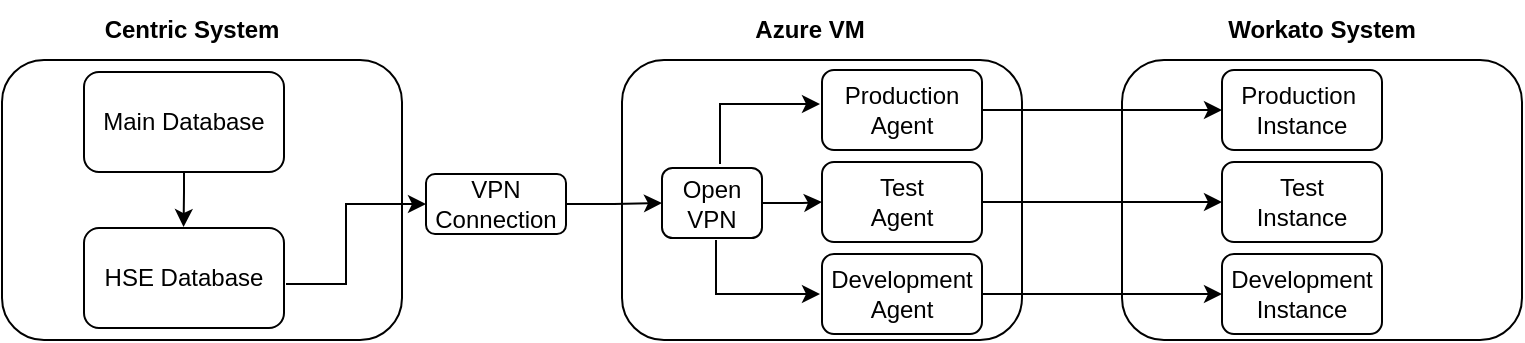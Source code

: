<mxfile version="28.2.0">
  <diagram name="Page-1" id="jIP4dOiP6p94lRPrlZd7">
    <mxGraphModel dx="1048" dy="601" grid="1" gridSize="10" guides="1" tooltips="1" connect="1" arrows="1" fold="1" page="1" pageScale="1" pageWidth="827" pageHeight="1169" math="0" shadow="0">
      <root>
        <mxCell id="0" />
        <mxCell id="1" parent="0" />
        <mxCell id="5bTmeMOrhkgi-TwzCqEz-2" value="" style="rounded=1;whiteSpace=wrap;html=1;" parent="1" vertex="1">
          <mxGeometry x="350" y="120" width="200" height="140" as="geometry" />
        </mxCell>
        <mxCell id="5bTmeMOrhkgi-TwzCqEz-4" value="" style="rounded=1;whiteSpace=wrap;html=1;" parent="1" vertex="1">
          <mxGeometry x="40" y="120" width="200" height="140" as="geometry" />
        </mxCell>
        <mxCell id="5bTmeMOrhkgi-TwzCqEz-5" value="" style="rounded=1;whiteSpace=wrap;html=1;" parent="1" vertex="1">
          <mxGeometry x="600" y="120" width="200" height="140" as="geometry" />
        </mxCell>
        <mxCell id="5bTmeMOrhkgi-TwzCqEz-7" value="HSE Database" style="rounded=1;whiteSpace=wrap;html=1;" parent="1" vertex="1">
          <mxGeometry x="81" y="204" width="100" height="50" as="geometry" />
        </mxCell>
        <mxCell id="5bTmeMOrhkgi-TwzCqEz-8" value="Centric System" style="text;html=1;align=center;verticalAlign=middle;whiteSpace=wrap;rounded=0;fontStyle=1" parent="1" vertex="1">
          <mxGeometry x="90" y="90" width="90" height="30" as="geometry" />
        </mxCell>
        <mxCell id="oj958DxtZ-gsKBMir-k6-1" value="" style="edgeStyle=orthogonalEdgeStyle;rounded=0;orthogonalLoop=1;jettySize=auto;html=1;" edge="1" parent="1" source="5bTmeMOrhkgi-TwzCqEz-9" target="5bTmeMOrhkgi-TwzCqEz-12">
          <mxGeometry relative="1" as="geometry" />
        </mxCell>
        <mxCell id="5bTmeMOrhkgi-TwzCqEz-9" value="Open&lt;br&gt;VPN" style="rounded=1;whiteSpace=wrap;html=1;" parent="1" vertex="1">
          <mxGeometry x="370" y="174" width="50" height="35" as="geometry" />
        </mxCell>
        <mxCell id="oj958DxtZ-gsKBMir-k6-10" value="" style="edgeStyle=orthogonalEdgeStyle;rounded=0;orthogonalLoop=1;jettySize=auto;html=1;" edge="1" parent="1" source="5bTmeMOrhkgi-TwzCqEz-10" target="5bTmeMOrhkgi-TwzCqEz-9">
          <mxGeometry relative="1" as="geometry" />
        </mxCell>
        <mxCell id="5bTmeMOrhkgi-TwzCqEz-10" value="VPN&lt;br&gt;Connection" style="rounded=1;whiteSpace=wrap;html=1;" parent="1" vertex="1">
          <mxGeometry x="252" y="177" width="70" height="30" as="geometry" />
        </mxCell>
        <mxCell id="oj958DxtZ-gsKBMir-k6-23" style="edgeStyle=orthogonalEdgeStyle;rounded=0;orthogonalLoop=1;jettySize=auto;html=1;" edge="1" parent="1" source="5bTmeMOrhkgi-TwzCqEz-11" target="5bTmeMOrhkgi-TwzCqEz-14">
          <mxGeometry relative="1" as="geometry" />
        </mxCell>
        <mxCell id="5bTmeMOrhkgi-TwzCqEz-11" value="Production&lt;br&gt;Agent" style="rounded=1;whiteSpace=wrap;html=1;" parent="1" vertex="1">
          <mxGeometry x="450" y="125" width="80" height="40" as="geometry" />
        </mxCell>
        <mxCell id="oj958DxtZ-gsKBMir-k6-22" style="edgeStyle=orthogonalEdgeStyle;rounded=0;orthogonalLoop=1;jettySize=auto;html=1;entryX=0;entryY=0.5;entryDx=0;entryDy=0;" edge="1" parent="1" source="5bTmeMOrhkgi-TwzCqEz-12" target="5bTmeMOrhkgi-TwzCqEz-15">
          <mxGeometry relative="1" as="geometry" />
        </mxCell>
        <mxCell id="5bTmeMOrhkgi-TwzCqEz-12" value="Test&lt;br&gt;Agent" style="rounded=1;whiteSpace=wrap;html=1;" parent="1" vertex="1">
          <mxGeometry x="450" y="171" width="80" height="40" as="geometry" />
        </mxCell>
        <mxCell id="5bTmeMOrhkgi-TwzCqEz-19" value="" style="edgeStyle=orthogonalEdgeStyle;rounded=0;orthogonalLoop=1;jettySize=auto;html=1;" parent="1" source="5bTmeMOrhkgi-TwzCqEz-13" target="5bTmeMOrhkgi-TwzCqEz-16" edge="1">
          <mxGeometry relative="1" as="geometry" />
        </mxCell>
        <mxCell id="5bTmeMOrhkgi-TwzCqEz-13" value="Development&lt;br&gt;Agent" style="rounded=1;whiteSpace=wrap;html=1;" parent="1" vertex="1">
          <mxGeometry x="450" y="217" width="80" height="40" as="geometry" />
        </mxCell>
        <mxCell id="5bTmeMOrhkgi-TwzCqEz-14" value="Production&amp;nbsp;&lt;br&gt;Instance" style="rounded=1;whiteSpace=wrap;html=1;" parent="1" vertex="1">
          <mxGeometry x="650" y="125" width="80" height="40" as="geometry" />
        </mxCell>
        <mxCell id="5bTmeMOrhkgi-TwzCqEz-15" value="Test&lt;br&gt;Instance" style="rounded=1;whiteSpace=wrap;html=1;" parent="1" vertex="1">
          <mxGeometry x="650" y="171" width="80" height="40" as="geometry" />
        </mxCell>
        <mxCell id="5bTmeMOrhkgi-TwzCqEz-16" value="Development&lt;br&gt;Instance" style="rounded=1;whiteSpace=wrap;html=1;" parent="1" vertex="1">
          <mxGeometry x="650" y="217" width="80" height="40" as="geometry" />
        </mxCell>
        <mxCell id="5bTmeMOrhkgi-TwzCqEz-6" value="&lt;div&gt;&lt;span style=&quot;background-color: transparent; color: light-dark(rgb(0, 0, 0), rgb(255, 255, 255));&quot;&gt;Main Database&lt;/span&gt;&lt;/div&gt;" style="rounded=1;whiteSpace=wrap;html=1;" parent="1" vertex="1">
          <mxGeometry x="81" y="126" width="100" height="50" as="geometry" />
        </mxCell>
        <mxCell id="oj958DxtZ-gsKBMir-k6-13" value="" style="edgeStyle=orthogonalEdgeStyle;rounded=0;orthogonalLoop=1;jettySize=auto;html=1;" edge="1" parent="1">
          <mxGeometry relative="1" as="geometry">
            <mxPoint x="131" y="176" as="sourcePoint" />
            <mxPoint x="130.78" y="203.5" as="targetPoint" />
            <Array as="points">
              <mxPoint x="131" y="186" />
              <mxPoint x="131" y="186" />
            </Array>
          </mxGeometry>
        </mxCell>
        <mxCell id="oj958DxtZ-gsKBMir-k6-17" value="" style="edgeStyle=orthogonalEdgeStyle;rounded=0;orthogonalLoop=1;jettySize=auto;html=1;" edge="1" parent="1">
          <mxGeometry relative="1" as="geometry">
            <mxPoint x="182" y="232" as="sourcePoint" />
            <mxPoint x="252" y="192" as="targetPoint" />
            <Array as="points">
              <mxPoint x="212" y="232" />
              <mxPoint x="212" y="192" />
            </Array>
          </mxGeometry>
        </mxCell>
        <mxCell id="oj958DxtZ-gsKBMir-k6-18" value="" style="edgeStyle=orthogonalEdgeStyle;rounded=0;orthogonalLoop=1;jettySize=auto;html=1;" edge="1" parent="1">
          <mxGeometry relative="1" as="geometry">
            <mxPoint x="397" y="210" as="sourcePoint" />
            <mxPoint x="449" y="237" as="targetPoint" />
            <Array as="points">
              <mxPoint x="397" y="237" />
            </Array>
          </mxGeometry>
        </mxCell>
        <mxCell id="oj958DxtZ-gsKBMir-k6-20" value="" style="edgeStyle=orthogonalEdgeStyle;rounded=0;orthogonalLoop=1;jettySize=auto;html=1;" edge="1" parent="1">
          <mxGeometry relative="1" as="geometry">
            <mxPoint x="399" y="172" as="sourcePoint" />
            <mxPoint x="449" y="142" as="targetPoint" />
            <Array as="points">
              <mxPoint x="399" y="142" />
              <mxPoint x="399" y="142" />
            </Array>
          </mxGeometry>
        </mxCell>
        <mxCell id="oj958DxtZ-gsKBMir-k6-24" value="Azure VM" style="text;html=1;align=center;verticalAlign=middle;whiteSpace=wrap;rounded=0;fontStyle=1" vertex="1" parent="1">
          <mxGeometry x="414" y="90" width="60" height="30" as="geometry" />
        </mxCell>
        <mxCell id="oj958DxtZ-gsKBMir-k6-25" value="Workato System" style="text;html=1;align=center;verticalAlign=middle;whiteSpace=wrap;rounded=0;fontStyle=1" vertex="1" parent="1">
          <mxGeometry x="645" y="90" width="110" height="30" as="geometry" />
        </mxCell>
      </root>
    </mxGraphModel>
  </diagram>
</mxfile>
